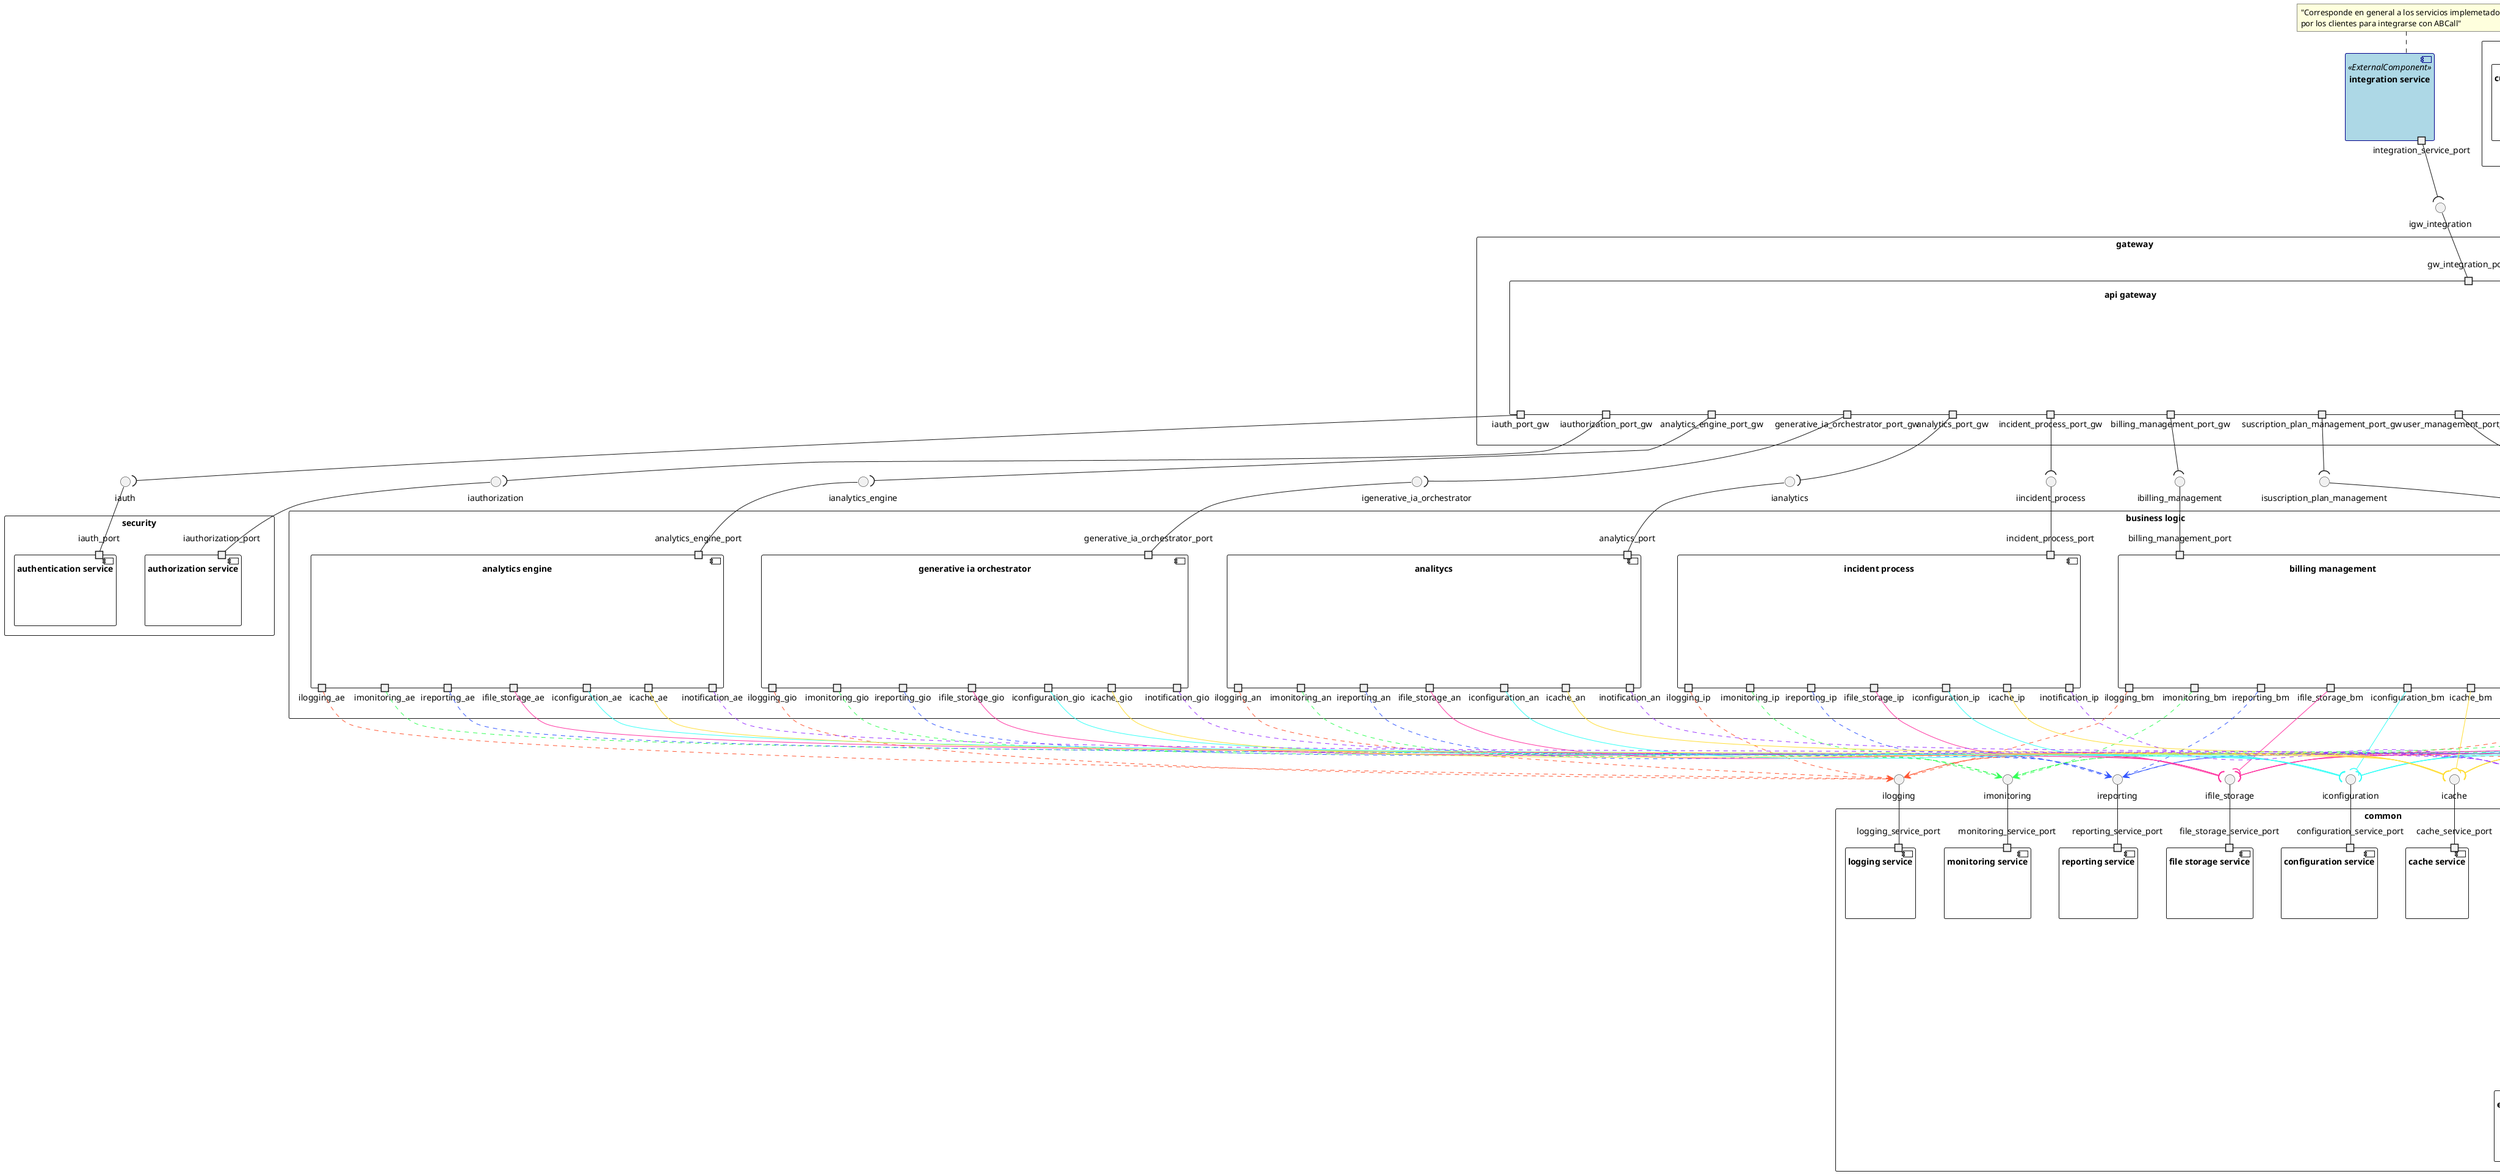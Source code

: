 @startuml component-connector
skinparam packageStyle rectangle
skinparam component {
    BackgroundColor<<ExternalComponent>> LightBlue
    BorderColor<<ExternalComponent>> DarkBlue
    FontColor<<ExternalComponent>> Black
}
package "presentation" {
    component "customer portal" {
        portout gw_portal_port_out
    }
    component "client admin dashboard" {
        portout gw_admin_port_out
    }
    component "mobile app" {
        portout gw_mobile_port_out
    }
}


    component "integration service" <<ExternalComponent>>{
        portout integration_service_port
    }

    note top of "integration service"
        "Corresponde en general a los servicios implemetados 
        por los clientes para integrarse con ABCall"
    end note

package gateway {
    component "api gateway" {
        portin gw_integration_port
        portin gw_portal_port
        portin gw_admin_port
        portin gw_mobile_port
        portout iauth_port_gw
        portout iauthorization_port_gw
        portout icustomer_tenant_management_port_gw
        portout suscription_plan_management_port_gw
        portout user_management_port_gw
        portout billing_management_port_gw
        portout incident_process_port_gw
        portout analytics_port_gw
        portout generative_ia_orchestrator_port_gw
        portout analytics_engine_port_gw
        portout catalog_service_port_gw
    }
}

interface igwportal
interface igwadmin
interface igwmobile
interface igw_integration

gw_portal_port -up- igwportal
gw_admin_port -up- igwadmin
gw_mobile_port -up- igwmobile

gw_portal_port_out -down-( igwportal
gw_admin_port_out -down-( igwadmin
gw_mobile_port_out -down-( igwmobile

gw_integration_port -up- igw_integration
integration_service_port -down-( igw_integration

note right of "api gateway" 
    "API Gateway acts as a reverse proxy, routing requests to the appropriate services. 
    It also provides cross-cutting concerns such as authentication, 
    authorization, rate limiting, and logging."
end note

package security {
    component "authorization service" {
        port iauthorization_port
    }
    component "authentication service" {
        port iauth_port
    }
}

interface iauth
iauth_port -up- iauth
iauth_port_gw -down-( iauth

interface iauthorization
iauthorization_port -up- iauthorization
iauthorization_port_gw -down-( iauthorization

package "business logic" {
    component "customer tenant management" {
        portin customer_tenant_management_port
        portout ilogging_ctm
        portout imonitoring_ctm
        portout ireporting_ctm
        portout ifile_storage_ctm
        portout iconfiguration_ctm
        portout icache_ctm
        portout inotification_ctm
    }
    component "user management" {
        portin user_management_port
        portout ilogging_um
        portout imonitoring_um
        portout ireporting_um
        portout ifile_storage_um
        portout iconfiguration_um
        portout icache_um
        portout inotification_um
    }
    component "suscription plan management" {
        portin suscription_plan_management_port
        portout ilogging_spm
        portout imonitoring_spm
        portout ireporting_spm
        portout ifile_storage_spm
        portout iconfiguration_spm
        portout icache_spm
        portout inotification_spm
    }
    component "billing management" {
        portin billing_management_port
        portout ilogging_bm
        portout imonitoring_bm
        portout ireporting_bm
        portout ifile_storage_bm
        portout iconfiguration_bm
        portout icache_bm
        portout inotification_bm
    }
    component "incident process" {
        portin incident_process_port
        portout ilogging_ip
        portout imonitoring_ip
        portout ireporting_ip
        portout ifile_storage_ip
        portout iconfiguration_ip
        portout icache_ip
        portout inotification_ip
    }
    component analitycs {
        portin analytics_port
        portout ilogging_an
        portout imonitoring_an
        portout ireporting_an
        portout ifile_storage_an
        portout iconfiguration_an
        portout icache_an
        portout inotification_an
    }
    component "generative ia orchestrator" {
        portin generative_ia_orchestrator_port
        portout ilogging_gio
        portout imonitoring_gio
        portout ireporting_gio
        portout ifile_storage_gio
        portout iconfiguration_gio
        portout icache_gio
        portout inotification_gio
    }
    component "analytics engine" {
        portin analytics_engine_port
        portout ilogging_ae
        portout imonitoring_ae
        portout ireporting_ae
        portout ifile_storage_ae
        portout iconfiguration_ae
        portout icache_ae
        portout inotification_ae
    }
}

interface icustomer_tenant_management
customer_tenant_management_port -up- icustomer_tenant_management
icustomer_tenant_management_port_gw -down-( icustomer_tenant_management

interface iuser_management
user_management_port -up- iuser_management
user_management_port_gw -down-( iuser_management

interface isuscription_plan_management
suscription_plan_management_port -up- isuscription_plan_management
suscription_plan_management_port_gw -down-( isuscription_plan_management

interface ibilling_management
billing_management_port -up- ibilling_management
billing_management_port_gw -down-( ibilling_management

interface iincident_process
incident_process_port -up- iincident_process
incident_process_port_gw -down-( iincident_process

interface ianalytics
analytics_port -up- ianalytics
analytics_port_gw -down-( ianalytics

interface igenerative_ia_orchestrator
generative_ia_orchestrator_port -up- igenerative_ia_orchestrator
generative_ia_orchestrator_port_gw -down-( igenerative_ia_orchestrator

interface ianalytics_engine
analytics_engine_port -up- ianalytics_engine
analytics_engine_port_gw -down-( ianalytics_engine

note bottom of "customer tenant management"
    "customer tenant management" es un componente que 
    se encarga de gestionar los 
    clientes de ABCall, sus configuraciones 
    y el estado general de la suscripción al servicio.
end note

note bottom of "suscription plan management"
    "suscription plan management" Gestiona la informacion y 
    configuracion de las susbcripciones y planes.
    Incluye la configuracion de precios,
    limites de uso y restricciones.
    Registro de historico de cambios de planes para clientes.
    Selección de planes y configuracion de planes por cliente.
end note

package common {
    component catalog_service {
        portin catalog_service_port
    }

    component "notification service" {
        portin notification_service_port
        portout email_service_port_out
        portout sms_service_port_out
        portout push_notification_service_port_out
    }

    component "email service" {
        portin email_service_port
    }

    interface inotification_email
    email_service_port -up- inotification_email
    email_service_port_out -down-( inotification_email

    component "sms service" {
        portin sms_service_port
    }

    interface inotification_sms
    sms_service_port -up- inotification_sms
    sms_service_port_out -down-( inotification_sms

    component "push notification service" {
        portin push_notification_service_port
    }

    interface inotification_push_notification
    push_notification_service_port -up- inotification_push_notification
    push_notification_service_port_out -down-( inotification_push_notification

    component "logging service" {
        portin logging_service_port
    }

    component "monitoring service" {
        portin monitoring_service_port
    }

    component "reporting service" {
        portin reporting_service_port
    }
    component "file storage service" {
        portin file_storage_service_port
    }
    component "configuration service" {
        portin configuration_service_port
    }
    component "cache service" {
        portin cache_service_port
    }
}

interface icatalog_service
catalog_service_port -up- icatalog_service
catalog_service_port_gw -down-( icatalog_service

interface ilogging
logging_service_port -up- ilogging

interface imonitoring
monitoring_service_port -up- imonitoring

interface ireporting
reporting_service_port -up- ireporting

interface ifile_storage
file_storage_service_port -up- ifile_storage

interface iconfiguration
configuration_service_port -up- iconfiguration

interface icache
cache_service_port -up- icache

interface inotification
notification_service_port -up- inotification

' Custom colors for each connection
skinparam class {
  ArrowColor #FF5733
}
ilogging_ctm .down.> ilogging
ilogging_um .down.> ilogging
ilogging_spm .down.> ilogging
ilogging_bm .down.> ilogging
ilogging_ip .down.> ilogging
ilogging_an .down.> ilogging
ilogging_gio .down.> ilogging
ilogging_ae .down.> ilogging

skinparam class {
  ArrowColor #33FF57
}
imonitoring_ctm .down.> imonitoring
imonitoring_um .down.> imonitoring
imonitoring_spm .down.> imonitoring
imonitoring_bm .down.> imonitoring
imonitoring_ip .down.> imonitoring
imonitoring_an .down.> imonitoring
imonitoring_gio .down.> imonitoring
imonitoring_ae .down.> imonitoring

skinparam class {
  ArrowColor #3357FF
}
ireporting_ctm .down.> ireporting
ireporting_um .down.> ireporting
ireporting_spm .down.> ireporting
ireporting_bm .down.> ireporting
ireporting_ip .down.> ireporting
ireporting_an .down.> ireporting
ireporting_gio .down.> ireporting
ireporting_ae .down.> ireporting

skinparam class {
  ArrowColor #FF33A1
}
ifile_storage_ctm -down-( ifile_storage
ifile_storage_um -down-( ifile_storage
ifile_storage_spm -down-( ifile_storage
ifile_storage_bm -down-( ifile_storage
ifile_storage_ip -down-( ifile_storage
ifile_storage_an -down-( ifile_storage
ifile_storage_gio -down-( ifile_storage
ifile_storage_ae -down-( ifile_storage

skinparam class {
  ArrowColor #33FFF7
}
iconfiguration_ctm -down-( iconfiguration
iconfiguration_um -down-( iconfiguration
iconfiguration_spm -down-( iconfiguration
iconfiguration_bm -down-( iconfiguration
iconfiguration_ip -down-( iconfiguration
iconfiguration_an -down-( iconfiguration
iconfiguration_gio -down-( iconfiguration
iconfiguration_ae -down-( iconfiguration

skinparam class {
  ArrowColor #FFDD33
}
icache_ctm -down-( icache
icache_um -down-( icache
icache_spm -down-( icache
icache_bm -down-( icache
icache_ip -down-( icache
icache_an -down-( icache
icache_gio -down-( icache
icache_ae -down-( icache

skinparam class {
  ArrowColor #9933FF
}
inotification_ctm .down.> inotification 
inotification_um .down.> inotification 
inotification_spm .down.> inotification 
inotification_bm .down.> inotification 
inotification_ip .down.> inotification 
inotification_an .down.> inotification 
inotification_gio .down.> inotification 
inotification_ae .down.> inotification 

@enduml
